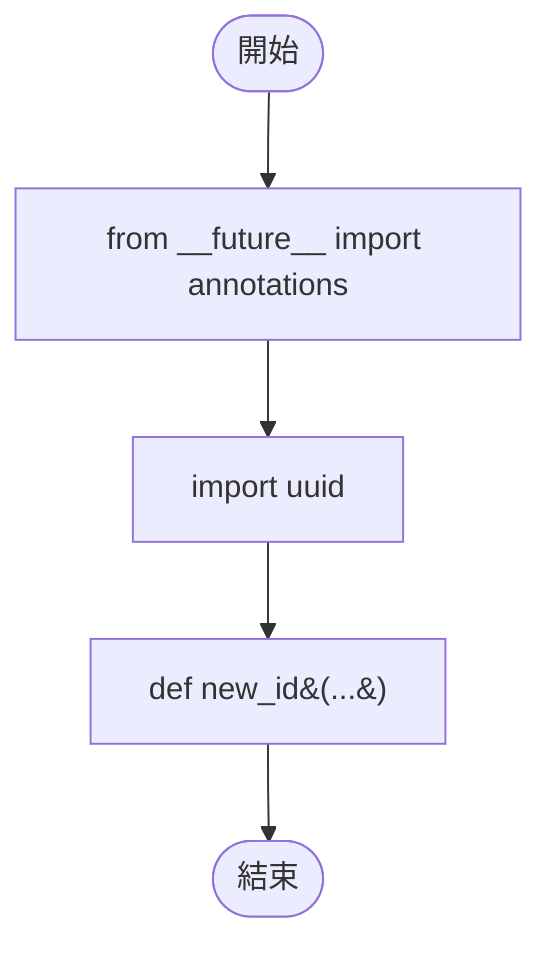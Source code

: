 flowchart TB
    n1([開始])
    n2([結束])
    n3[from __future__ import annotations]
    n4[import uuid]
    n5[def new_id&#40;...&#41;]
    n1 --> n3
    n3 --> n4
    n4 --> n5
    n5 --> n2